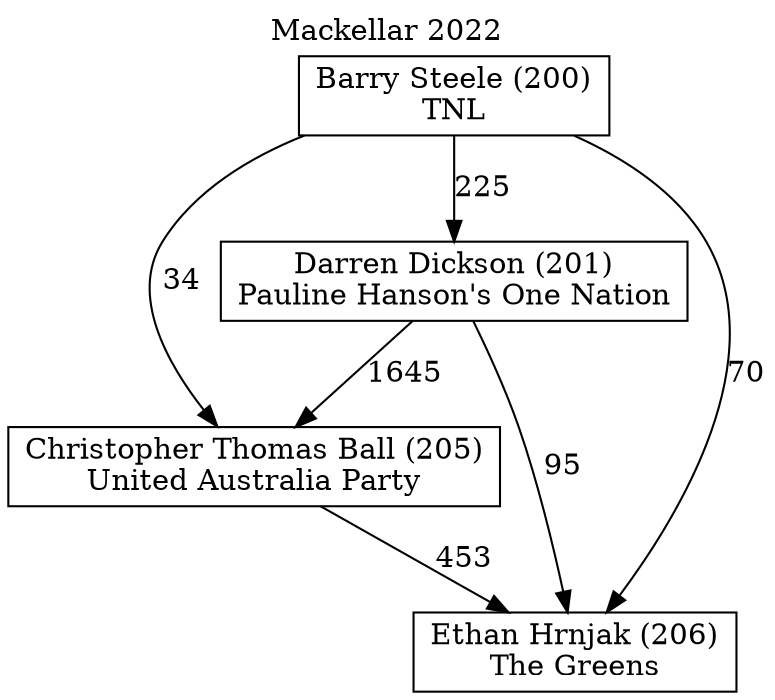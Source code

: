 // House preference flow
digraph "Ethan Hrnjak (206)_Mackellar_2022" {
	graph [label="Mackellar 2022" labelloc=t mclimit=10]
	node [shape=box]
	"Christopher Thomas Ball (205)" [label="Christopher Thomas Ball (205)
United Australia Party"]
	"Darren Dickson (201)" [label="Darren Dickson (201)
Pauline Hanson's One Nation"]
	"Ethan Hrnjak (206)" [label="Ethan Hrnjak (206)
The Greens"]
	"Barry Steele (200)" [label="Barry Steele (200)
TNL"]
	"Darren Dickson (201)" -> "Christopher Thomas Ball (205)" [label=1645]
	"Darren Dickson (201)" -> "Ethan Hrnjak (206)" [label=95]
	"Christopher Thomas Ball (205)" -> "Ethan Hrnjak (206)" [label=453]
	"Barry Steele (200)" -> "Darren Dickson (201)" [label=225]
	"Barry Steele (200)" -> "Ethan Hrnjak (206)" [label=70]
	"Barry Steele (200)" -> "Christopher Thomas Ball (205)" [label=34]
}
